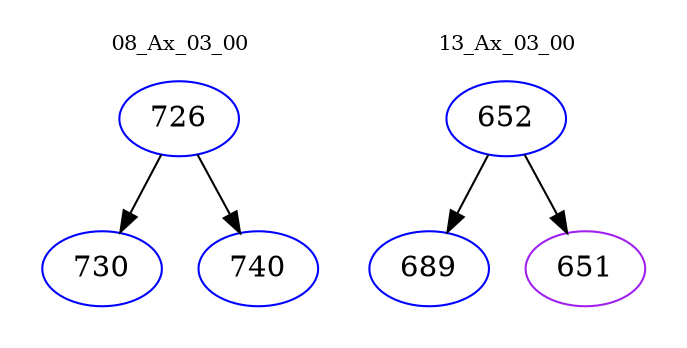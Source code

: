 digraph{
subgraph cluster_0 {
color = white
label = "08_Ax_03_00";
fontsize=10;
T0_726 [label="726", color="blue"]
T0_726 -> T0_730 [color="black"]
T0_730 [label="730", color="blue"]
T0_726 -> T0_740 [color="black"]
T0_740 [label="740", color="blue"]
}
subgraph cluster_1 {
color = white
label = "13_Ax_03_00";
fontsize=10;
T1_652 [label="652", color="blue"]
T1_652 -> T1_689 [color="black"]
T1_689 [label="689", color="blue"]
T1_652 -> T1_651 [color="black"]
T1_651 [label="651", color="purple"]
}
}
